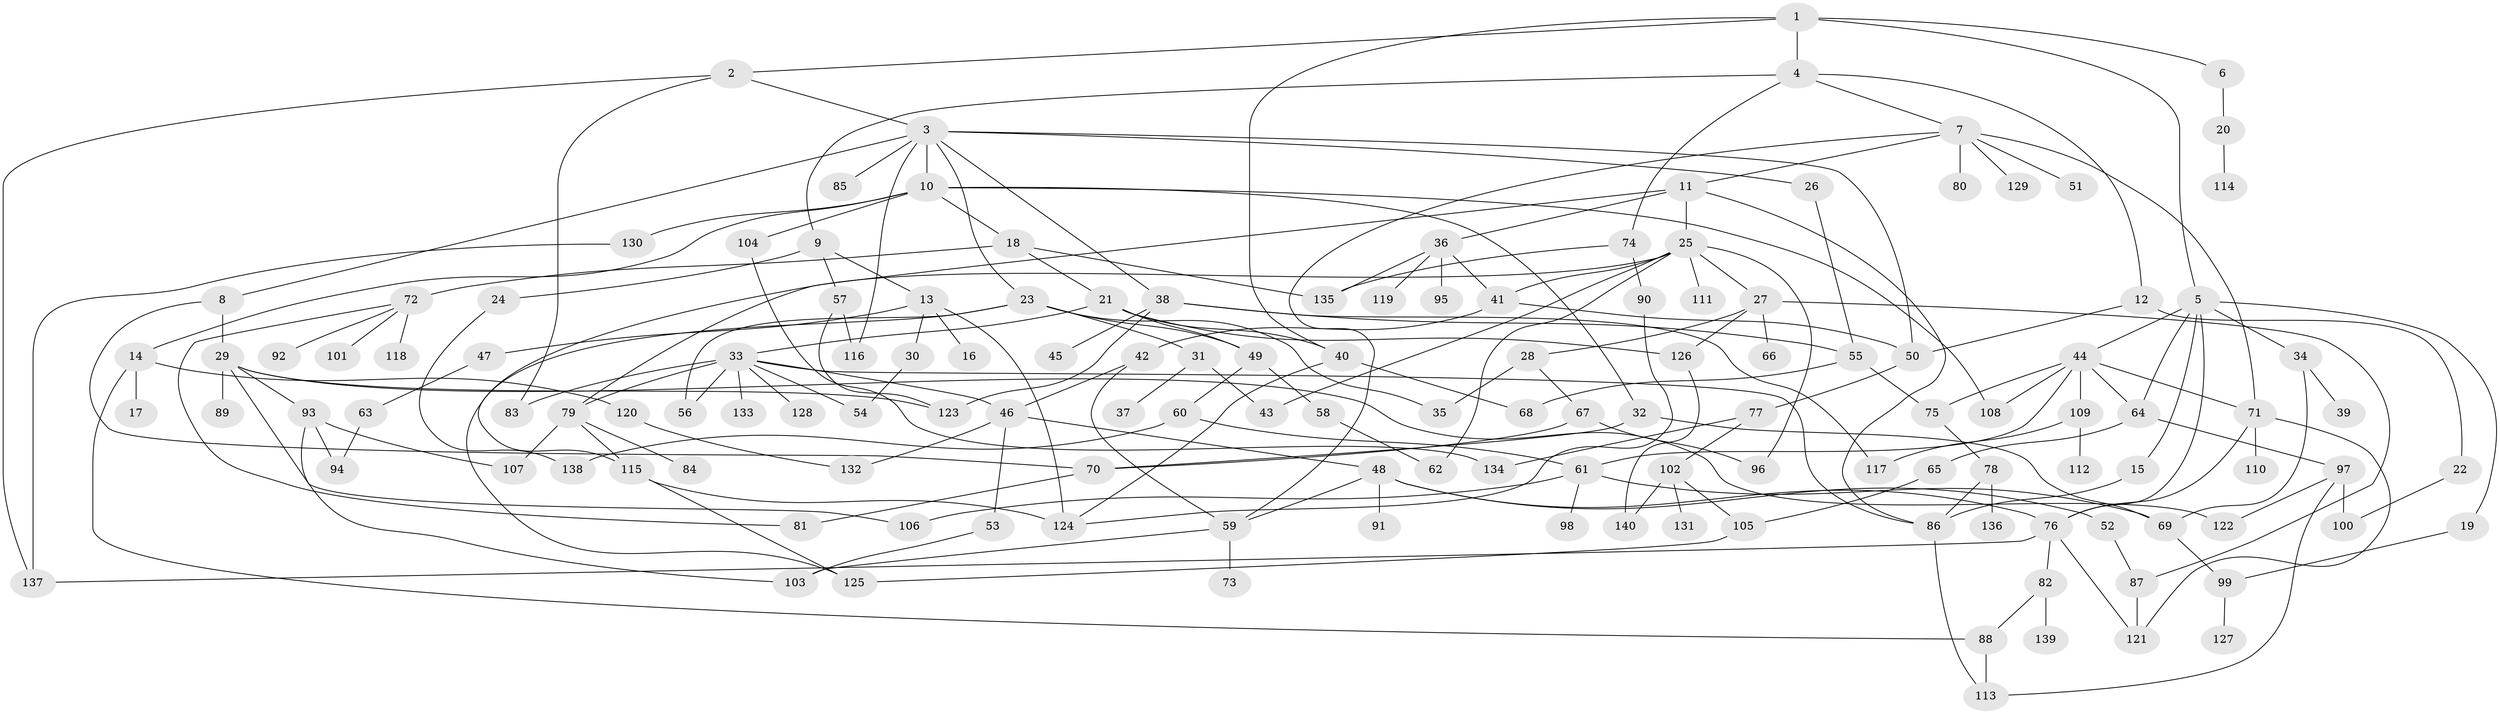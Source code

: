 // Generated by graph-tools (version 1.1) at 2025/49/03/09/25 03:49:17]
// undirected, 140 vertices, 206 edges
graph export_dot {
graph [start="1"]
  node [color=gray90,style=filled];
  1;
  2;
  3;
  4;
  5;
  6;
  7;
  8;
  9;
  10;
  11;
  12;
  13;
  14;
  15;
  16;
  17;
  18;
  19;
  20;
  21;
  22;
  23;
  24;
  25;
  26;
  27;
  28;
  29;
  30;
  31;
  32;
  33;
  34;
  35;
  36;
  37;
  38;
  39;
  40;
  41;
  42;
  43;
  44;
  45;
  46;
  47;
  48;
  49;
  50;
  51;
  52;
  53;
  54;
  55;
  56;
  57;
  58;
  59;
  60;
  61;
  62;
  63;
  64;
  65;
  66;
  67;
  68;
  69;
  70;
  71;
  72;
  73;
  74;
  75;
  76;
  77;
  78;
  79;
  80;
  81;
  82;
  83;
  84;
  85;
  86;
  87;
  88;
  89;
  90;
  91;
  92;
  93;
  94;
  95;
  96;
  97;
  98;
  99;
  100;
  101;
  102;
  103;
  104;
  105;
  106;
  107;
  108;
  109;
  110;
  111;
  112;
  113;
  114;
  115;
  116;
  117;
  118;
  119;
  120;
  121;
  122;
  123;
  124;
  125;
  126;
  127;
  128;
  129;
  130;
  131;
  132;
  133;
  134;
  135;
  136;
  137;
  138;
  139;
  140;
  1 -- 2;
  1 -- 4;
  1 -- 5;
  1 -- 6;
  1 -- 40;
  2 -- 3;
  2 -- 137;
  2 -- 83;
  3 -- 8;
  3 -- 10;
  3 -- 23;
  3 -- 26;
  3 -- 38;
  3 -- 50;
  3 -- 85;
  3 -- 116;
  4 -- 7;
  4 -- 9;
  4 -- 12;
  4 -- 74;
  5 -- 15;
  5 -- 19;
  5 -- 34;
  5 -- 44;
  5 -- 64;
  5 -- 76;
  6 -- 20;
  7 -- 11;
  7 -- 51;
  7 -- 80;
  7 -- 129;
  7 -- 71;
  7 -- 59;
  8 -- 29;
  8 -- 70;
  9 -- 13;
  9 -- 24;
  9 -- 57;
  10 -- 14;
  10 -- 18;
  10 -- 32;
  10 -- 104;
  10 -- 108;
  10 -- 130;
  11 -- 25;
  11 -- 36;
  11 -- 79;
  11 -- 86;
  12 -- 22;
  12 -- 50;
  13 -- 16;
  13 -- 30;
  13 -- 47;
  13 -- 124;
  14 -- 17;
  14 -- 88;
  14 -- 120;
  15 -- 86;
  18 -- 21;
  18 -- 72;
  18 -- 135;
  19 -- 99;
  20 -- 114;
  21 -- 33;
  21 -- 49;
  21 -- 126;
  21 -- 40;
  22 -- 100;
  23 -- 31;
  23 -- 56;
  23 -- 49;
  23 -- 125;
  23 -- 35;
  24 -- 138;
  25 -- 27;
  25 -- 43;
  25 -- 111;
  25 -- 115;
  25 -- 96;
  25 -- 41;
  25 -- 62;
  26 -- 55;
  27 -- 28;
  27 -- 66;
  27 -- 126;
  27 -- 87;
  28 -- 35;
  28 -- 67;
  29 -- 89;
  29 -- 93;
  29 -- 106;
  29 -- 122;
  29 -- 123;
  30 -- 54;
  31 -- 37;
  31 -- 43;
  32 -- 70;
  32 -- 69;
  33 -- 46;
  33 -- 79;
  33 -- 83;
  33 -- 128;
  33 -- 133;
  33 -- 56;
  33 -- 54;
  33 -- 86;
  34 -- 39;
  34 -- 69;
  36 -- 41;
  36 -- 95;
  36 -- 119;
  36 -- 135;
  38 -- 45;
  38 -- 123;
  38 -- 117;
  38 -- 55;
  40 -- 68;
  40 -- 124;
  41 -- 42;
  41 -- 50;
  42 -- 46;
  42 -- 59;
  44 -- 61;
  44 -- 64;
  44 -- 71;
  44 -- 75;
  44 -- 109;
  44 -- 108;
  46 -- 48;
  46 -- 53;
  46 -- 132;
  47 -- 63;
  48 -- 52;
  48 -- 59;
  48 -- 91;
  48 -- 76;
  49 -- 58;
  49 -- 60;
  50 -- 77;
  52 -- 87;
  53 -- 103;
  55 -- 68;
  55 -- 75;
  57 -- 116;
  57 -- 123;
  58 -- 62;
  59 -- 73;
  59 -- 103;
  60 -- 61;
  60 -- 138;
  61 -- 69;
  61 -- 98;
  61 -- 106;
  63 -- 94;
  64 -- 65;
  64 -- 97;
  65 -- 105;
  67 -- 96;
  67 -- 70;
  69 -- 99;
  70 -- 81;
  71 -- 76;
  71 -- 110;
  71 -- 121;
  72 -- 81;
  72 -- 92;
  72 -- 101;
  72 -- 118;
  74 -- 90;
  74 -- 135;
  75 -- 78;
  76 -- 82;
  76 -- 121;
  76 -- 137;
  77 -- 102;
  77 -- 134;
  78 -- 86;
  78 -- 136;
  79 -- 84;
  79 -- 107;
  79 -- 115;
  82 -- 139;
  82 -- 88;
  86 -- 113;
  87 -- 121;
  88 -- 113;
  90 -- 124;
  93 -- 103;
  93 -- 107;
  93 -- 94;
  97 -- 100;
  97 -- 122;
  97 -- 113;
  99 -- 127;
  102 -- 131;
  102 -- 140;
  102 -- 105;
  104 -- 134;
  105 -- 125;
  109 -- 112;
  109 -- 117;
  115 -- 124;
  115 -- 125;
  120 -- 132;
  126 -- 140;
  130 -- 137;
}
